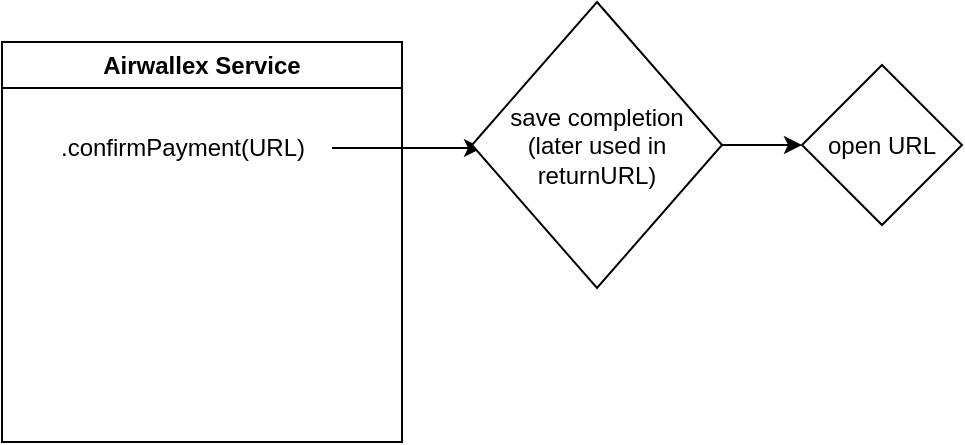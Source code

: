 <mxfile version="26.1.0">
  <diagram name="Page-1" id="DLOGIAq8vPEPJY1FGp4w">
    <mxGraphModel dx="1434" dy="761" grid="1" gridSize="10" guides="1" tooltips="1" connect="1" arrows="1" fold="1" page="1" pageScale="1" pageWidth="850" pageHeight="1100" math="0" shadow="0">
      <root>
        <mxCell id="0" />
        <mxCell id="1" parent="0" />
        <mxCell id="-jduLf4xtkM-P0gXbmvX-1" value="Airwallex Service" style="swimlane;whiteSpace=wrap;html=1;" vertex="1" parent="1">
          <mxGeometry x="80" y="160" width="200" height="200" as="geometry" />
        </mxCell>
        <mxCell id="-jduLf4xtkM-P0gXbmvX-3" style="edgeStyle=orthogonalEdgeStyle;rounded=0;orthogonalLoop=1;jettySize=auto;html=1;" edge="1" parent="1" source="-jduLf4xtkM-P0gXbmvX-2">
          <mxGeometry relative="1" as="geometry">
            <mxPoint x="320" y="213" as="targetPoint" />
          </mxGeometry>
        </mxCell>
        <mxCell id="-jduLf4xtkM-P0gXbmvX-2" value=".confirmPayment(URL)" style="text;html=1;align=center;verticalAlign=middle;resizable=0;points=[];autosize=1;strokeColor=none;fillColor=none;" vertex="1" parent="1">
          <mxGeometry x="95" y="198" width="150" height="30" as="geometry" />
        </mxCell>
        <mxCell id="-jduLf4xtkM-P0gXbmvX-5" style="edgeStyle=orthogonalEdgeStyle;rounded=0;orthogonalLoop=1;jettySize=auto;html=1;exitX=1;exitY=0.5;exitDx=0;exitDy=0;entryX=0;entryY=0.5;entryDx=0;entryDy=0;" edge="1" parent="1" source="-jduLf4xtkM-P0gXbmvX-4" target="-jduLf4xtkM-P0gXbmvX-6">
          <mxGeometry relative="1" as="geometry">
            <mxPoint x="480" y="213" as="targetPoint" />
          </mxGeometry>
        </mxCell>
        <mxCell id="-jduLf4xtkM-P0gXbmvX-4" value="&lt;div&gt;save completion&lt;/div&gt;&lt;div&gt;(later used in returnURL)&lt;/div&gt;" style="rhombus;whiteSpace=wrap;html=1;" vertex="1" parent="1">
          <mxGeometry x="315" y="140" width="125" height="143" as="geometry" />
        </mxCell>
        <mxCell id="-jduLf4xtkM-P0gXbmvX-6" value="open URL" style="rhombus;whiteSpace=wrap;html=1;" vertex="1" parent="1">
          <mxGeometry x="480" y="171.5" width="80" height="80" as="geometry" />
        </mxCell>
      </root>
    </mxGraphModel>
  </diagram>
</mxfile>
